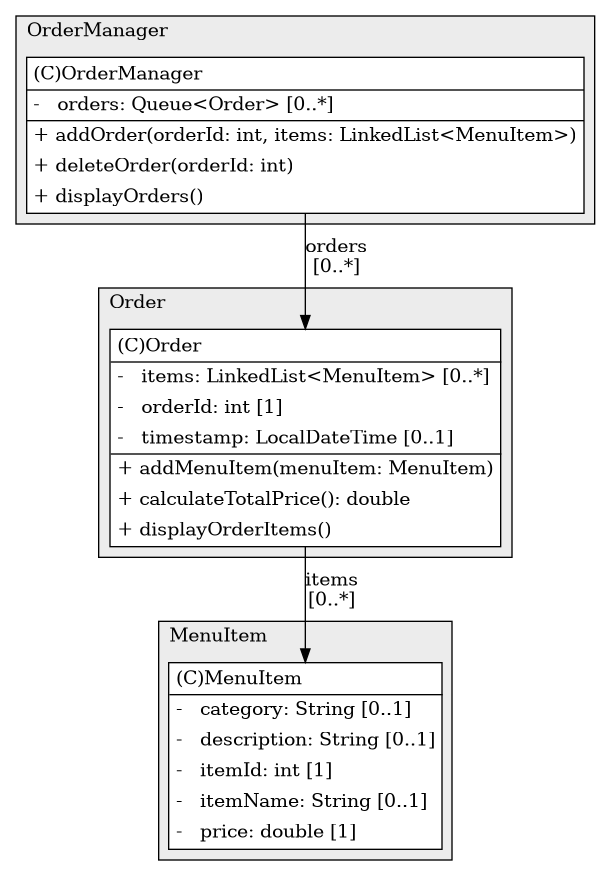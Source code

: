 @startuml

/' diagram meta data start
config=StructureConfiguration;
{
  "projectClassification": {
    "searchMode": "OpenProject", // OpenProject, AllProjects
    "includedProjects": "",
    "pathEndKeywords": "*.impl",
    "isClientPath": "",
    "isClientName": "",
    "isTestPath": "",
    "isTestName": "",
    "isMappingPath": "",
    "isMappingName": "",
    "isDataAccessPath": "",
    "isDataAccessName": "",
    "isDataStructurePath": "",
    "isDataStructureName": "",
    "isInterfaceStructuresPath": "",
    "isInterfaceStructuresName": "",
    "isEntryPointPath": "",
    "isEntryPointName": "",
    "treatFinalFieldsAsMandatory": false
  },
  "graphRestriction": {
    "classPackageExcludeFilter": "",
    "classPackageIncludeFilter": "",
    "classNameExcludeFilter": "",
    "classNameIncludeFilter": "",
    "methodNameExcludeFilter": "",
    "methodNameIncludeFilter": "",
    "removeByInheritance": "", // inheritance/annotation based filtering is done in a second step
    "removeByAnnotation": "",
    "removeByClassPackage": "", // cleanup the graph after inheritance/annotation based filtering is done
    "removeByClassName": "",
    "cutMappings": false,
    "cutEnum": true,
    "cutTests": true,
    "cutClient": true,
    "cutDataAccess": true,
    "cutInterfaceStructures": true,
    "cutDataStructures": true,
    "cutGetterAndSetter": true,
    "cutConstructors": true
  },
  "graphTraversal": {
    "forwardDepth": 3,
    "backwardDepth": 3,
    "classPackageExcludeFilter": "",
    "classPackageIncludeFilter": "",
    "classNameExcludeFilter": "",
    "classNameIncludeFilter": "",
    "methodNameExcludeFilter": "",
    "methodNameIncludeFilter": "",
    "hideMappings": false,
    "hideDataStructures": false,
    "hidePrivateMethods": true,
    "hideInterfaceCalls": true, // indirection: implementation -> interface (is hidden) -> implementation
    "onlyShowApplicationEntryPoints": false, // root node is included
    "useMethodCallsForStructureDiagram": "ForwardOnly" // ForwardOnly, BothDirections, No
  },
  "details": {
    "aggregation": "GroupByClass", // ByClass, GroupByClass, None
    "showClassGenericTypes": true,
    "showMethods": true,
    "showMethodParameterNames": true,
    "showMethodParameterTypes": true,
    "showMethodReturnType": true,
    "showPackageLevels": 2,
    "showDetailedClassStructure": true
  },
  "rootClass": "OrderManager",
  "extensionCallbackMethod": "" // qualified.class.name#methodName - signature: public static String method(String)
}
diagram meta data end '/



digraph g {
    rankdir="TB"
    splines=polyline
    

'nodes 
subgraph cluster_1889616031 { 
   	label=OrderManager
	labeljust=l
	fillcolor="#ececec"
	style=filled
   
   OrderManager1889616031[
	label=<<TABLE BORDER="1" CELLBORDER="0" CELLPADDING="4" CELLSPACING="0">
<TR><TD ALIGN="LEFT" >(C)OrderManager</TD></TR>
<HR/>
<TR><TD ALIGN="LEFT" >-   orders: Queue&lt;Order&gt; [0..*]</TD></TR>
<HR/>
<TR><TD ALIGN="LEFT" >+ addOrder(orderId: int, items: LinkedList&lt;MenuItem&gt;)</TD></TR>
<TR><TD ALIGN="LEFT" >+ deleteOrder(orderId: int)</TD></TR>
<TR><TD ALIGN="LEFT" >+ displayOrders()</TD></TR>
</TABLE>>
	style=filled
	margin=0
	shape=plaintext
	fillcolor="#FFFFFF"
];
} 

subgraph cluster_539451086 { 
   	label=MenuItem
	labeljust=l
	fillcolor="#ececec"
	style=filled
   
   MenuItem539451086[
	label=<<TABLE BORDER="1" CELLBORDER="0" CELLPADDING="4" CELLSPACING="0">
<TR><TD ALIGN="LEFT" >(C)MenuItem</TD></TR>
<HR/>
<TR><TD ALIGN="LEFT" >-   category: String [0..1]</TD></TR>
<TR><TD ALIGN="LEFT" >-   description: String [0..1]</TD></TR>
<TR><TD ALIGN="LEFT" >-   itemId: int [1]</TD></TR>
<TR><TD ALIGN="LEFT" >-   itemName: String [0..1]</TD></TR>
<TR><TD ALIGN="LEFT" >-   price: double [1]</TD></TR>
</TABLE>>
	style=filled
	margin=0
	shape=plaintext
	fillcolor="#FFFFFF"
];
} 

subgraph cluster_76453678 { 
   	label=Order
	labeljust=l
	fillcolor="#ececec"
	style=filled
   
   Order76453678[
	label=<<TABLE BORDER="1" CELLBORDER="0" CELLPADDING="4" CELLSPACING="0">
<TR><TD ALIGN="LEFT" >(C)Order</TD></TR>
<HR/>
<TR><TD ALIGN="LEFT" >-   items: LinkedList&lt;MenuItem&gt; [0..*]</TD></TR>
<TR><TD ALIGN="LEFT" >-   orderId: int [1]</TD></TR>
<TR><TD ALIGN="LEFT" >-   timestamp: LocalDateTime [0..1]</TD></TR>
<HR/>
<TR><TD ALIGN="LEFT" >+ addMenuItem(menuItem: MenuItem)</TD></TR>
<TR><TD ALIGN="LEFT" >+ calculateTotalPrice(): double</TD></TR>
<TR><TD ALIGN="LEFT" >+ displayOrderItems()</TD></TR>
</TABLE>>
	style=filled
	margin=0
	shape=plaintext
	fillcolor="#FFFFFF"
];
} 

'edges    
Order76453678 -> MenuItem539451086[label="items
[0..*]"];
OrderManager1889616031 -> Order76453678[label="orders
[0..*]"];
    
}
@enduml